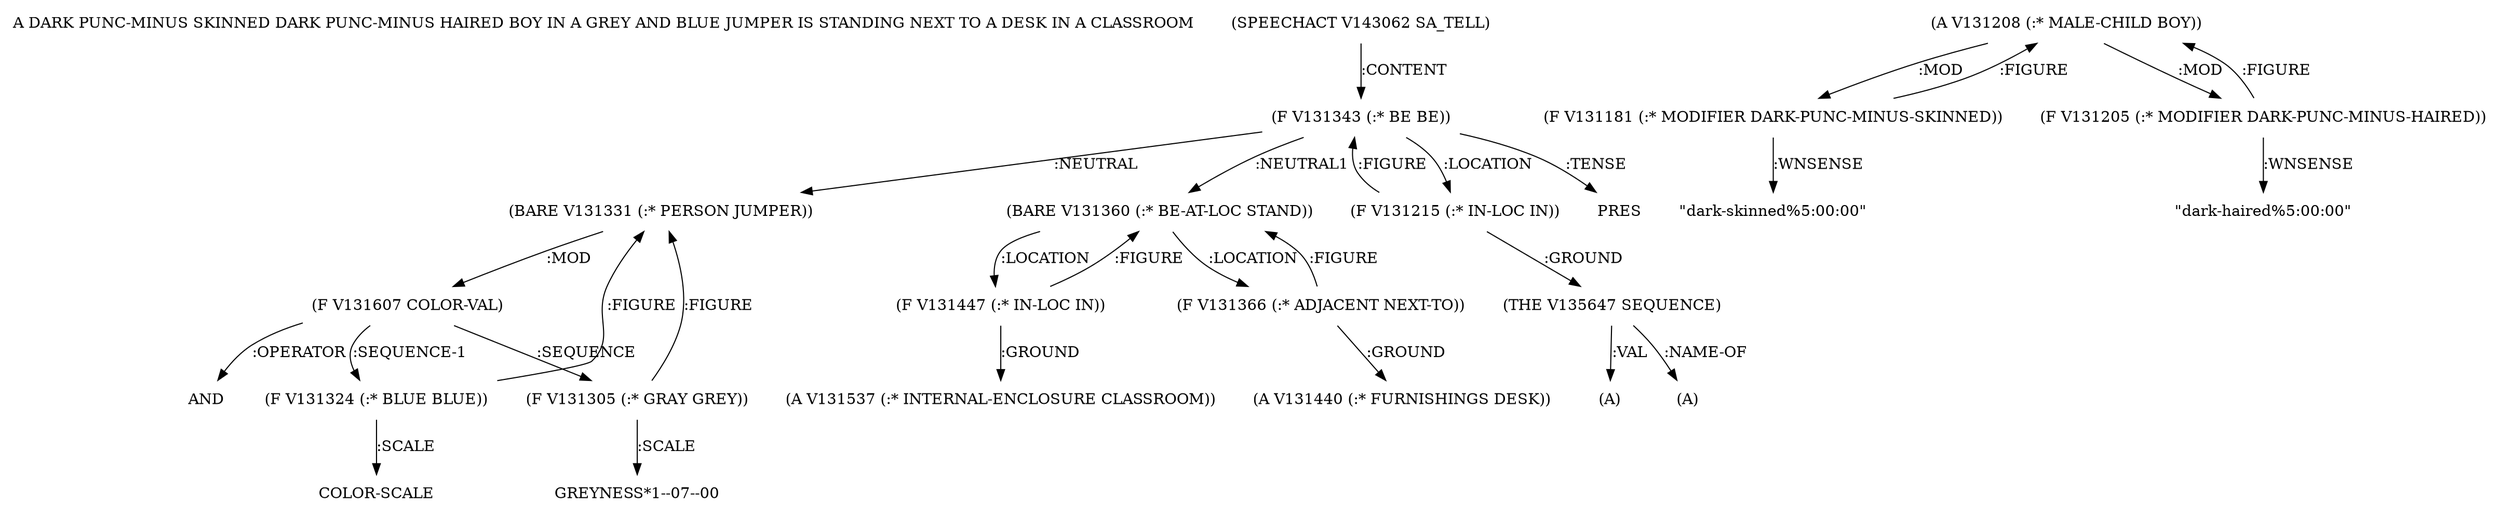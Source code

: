 digraph Terms {
  node [shape=none]
  "A DARK PUNC-MINUS SKINNED DARK PUNC-MINUS HAIRED BOY IN A GREY AND BLUE JUMPER IS STANDING NEXT TO A DESK IN A CLASSROOM"
  "V143062" [label="(SPEECHACT V143062 SA_TELL)"]
  "V143062" -> "V131343" [label=":CONTENT"]
  "V131343" [label="(F V131343 (:* BE BE))"]
  "V131343" -> "V131331" [label=":NEUTRAL"]
  "V131343" -> "V131360" [label=":NEUTRAL1"]
  "V131343" -> "V131215" [label=":LOCATION"]
  "V131343" -> "NT143421" [label=":TENSE"]
  "NT143421" [label="PRES"]
  "V131215" [label="(F V131215 (:* IN-LOC IN))"]
  "V131215" -> "V135647" [label=":GROUND"]
  "V131215" -> "V131343" [label=":FIGURE"]
  "V135647" [label="(THE V135647 SEQUENCE)"]
  "V135647" -> "NT143422" [label=":NAME-OF"]
  "NT143422" [label="(A)"]
  "V135647" -> "NT143423" [label=":VAL"]
  "NT143423" [label="(A)"]
  "V131331" [label="(BARE V131331 (:* PERSON JUMPER))"]
  "V131331" -> "V131607" [label=":MOD"]
  "V131607" [label="(F V131607 COLOR-VAL)"]
  "V131607" -> "V131305" [label=":SEQUENCE"]
  "V131607" -> "V131324" [label=":SEQUENCE-1"]
  "V131607" -> "NT143424" [label=":OPERATOR"]
  "NT143424" [label="AND"]
  "V131305" [label="(F V131305 (:* GRAY GREY))"]
  "V131305" -> "V131331" [label=":FIGURE"]
  "V131305" -> "NT143425" [label=":SCALE"]
  "NT143425" [label="GREYNESS*1--07--00"]
  "V131324" [label="(F V131324 (:* BLUE BLUE))"]
  "V131324" -> "V131331" [label=":FIGURE"]
  "V131324" -> "NT143426" [label=":SCALE"]
  "NT143426" [label="COLOR-SCALE"]
  "V131360" [label="(BARE V131360 (:* BE-AT-LOC STAND))"]
  "V131360" -> "V131447" [label=":LOCATION"]
  "V131360" -> "V131366" [label=":LOCATION"]
  "V131366" [label="(F V131366 (:* ADJACENT NEXT-TO))"]
  "V131366" -> "V131440" [label=":GROUND"]
  "V131366" -> "V131360" [label=":FIGURE"]
  "V131440" [label="(A V131440 (:* FURNISHINGS DESK))"]
  "V131447" [label="(F V131447 (:* IN-LOC IN))"]
  "V131447" -> "V131537" [label=":GROUND"]
  "V131447" -> "V131360" [label=":FIGURE"]
  "V131537" [label="(A V131537 (:* INTERNAL-ENCLOSURE CLASSROOM))"]
  "V131208" [label="(A V131208 (:* MALE-CHILD BOY))"]
  "V131208" -> "V131181" [label=":MOD"]
  "V131208" -> "V131205" [label=":MOD"]
  "V131181" [label="(F V131181 (:* MODIFIER DARK-PUNC-MINUS-SKINNED))"]
  "V131181" -> "V131208" [label=":FIGURE"]
  "V131181" -> "NT143427" [label=":WNSENSE"]
  "NT143427" [label="\"dark-skinned%5:00:00\""]
  "V131205" [label="(F V131205 (:* MODIFIER DARK-PUNC-MINUS-HAIRED))"]
  "V131205" -> "V131208" [label=":FIGURE"]
  "V131205" -> "NT143428" [label=":WNSENSE"]
  "NT143428" [label="\"dark-haired%5:00:00\""]
}
